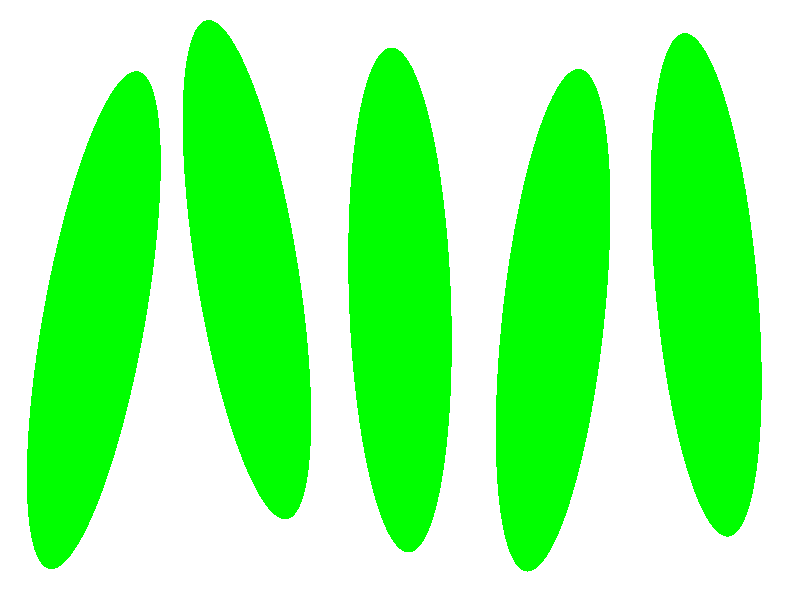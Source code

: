 #version 3.6;

#include "colors.inc"
#include "functions.inc"
#include "glass.inc"

//-------------------------------------------
global_settings {
	assumed_gamma 1
}

#declare CamLoc = < 15, -15,5>;
#declare MyAngle=clock*360 - 180;
#declare MyX=clock*8-4-sin(pi/180*MyAngle);
#declare MyY=(-1-cos(pi/180*MyAngle))*1.5;



//camera {
//	orthographic
//	location CamLoc
//	look_at < 3, 0, 2>
//	angle 35
//}

#declare Camera_Position = < 0, -35, 5 >;

camera{
	orthographic
	angle 25
  location < 0, 0, 0 >
  direction < 0, 1,0 >
  look_at -Camera_Position
    sky < 0,0,1 >
  up < 0, 0,1 >
  right < 1.333, 0, 0 >
//  rotate <d_ang, 0, 10>
  translate Camera_Position
  rotate <0, 0, 0>
//  translate <7,2,6>
}


light_source {CamLoc color White*0.75}
light_source {<75,150,100> color White*.75}
light_source {<-75,-150,100> color White*.35}
//light_source {<75,150,-100> color White*.35}

background { color rgb < 1, 1, 1 > }

//-------------------------------------------

//#declare IsoFinish =
//finish {
//	ambient 1.0 diffuse 0.5
//	specular 0.2 roughness 0.002
//	brilliance 0.5
//}

#declare IsoFinish =
finish {
	ambient 0 diffuse 1
	specular 1 roughness 0.02
	brilliance 2
}

object {
	sphere{ o, 1 scale<1,1,5>
		rotate <0, 10, 0>
		translate <-6, 0, -0.4>
		pigment{ color Green}
		finish{IsoFinish}
	}
}

object {
	sphere{ o, 1 scale<1,1,5>
		rotate <0, -9, 0>
		translate <-3, 0, 0.6>
		pigment{ color Green}
		finish{IsoFinish}
	}
}

object {
	sphere{ o, 1 scale<1,1,5>
		rotate <0, -2, 0>
		pigment{ color Green}
		finish{IsoFinish}
	}
}

object {
	sphere{ o, 1 scale<1,1,5>
		rotate <0, 6, 0>
		translate <3, 0, -0.4>
		pigment{ color Green}
		finish{IsoFinish}
	}
}

object {
	sphere{ o, 1 scale<1,1,5>
		rotate <0, -5, 0>
		translate <6, 0, 0.3>		
		pigment{ color Green}
		finish{IsoFinish}
	}
}



//object{cylinder { < 0,0,-5 >,< 0,0,5 >, 2.0 texture{pigment{color Silver}finish{IsoFinish}}}}


